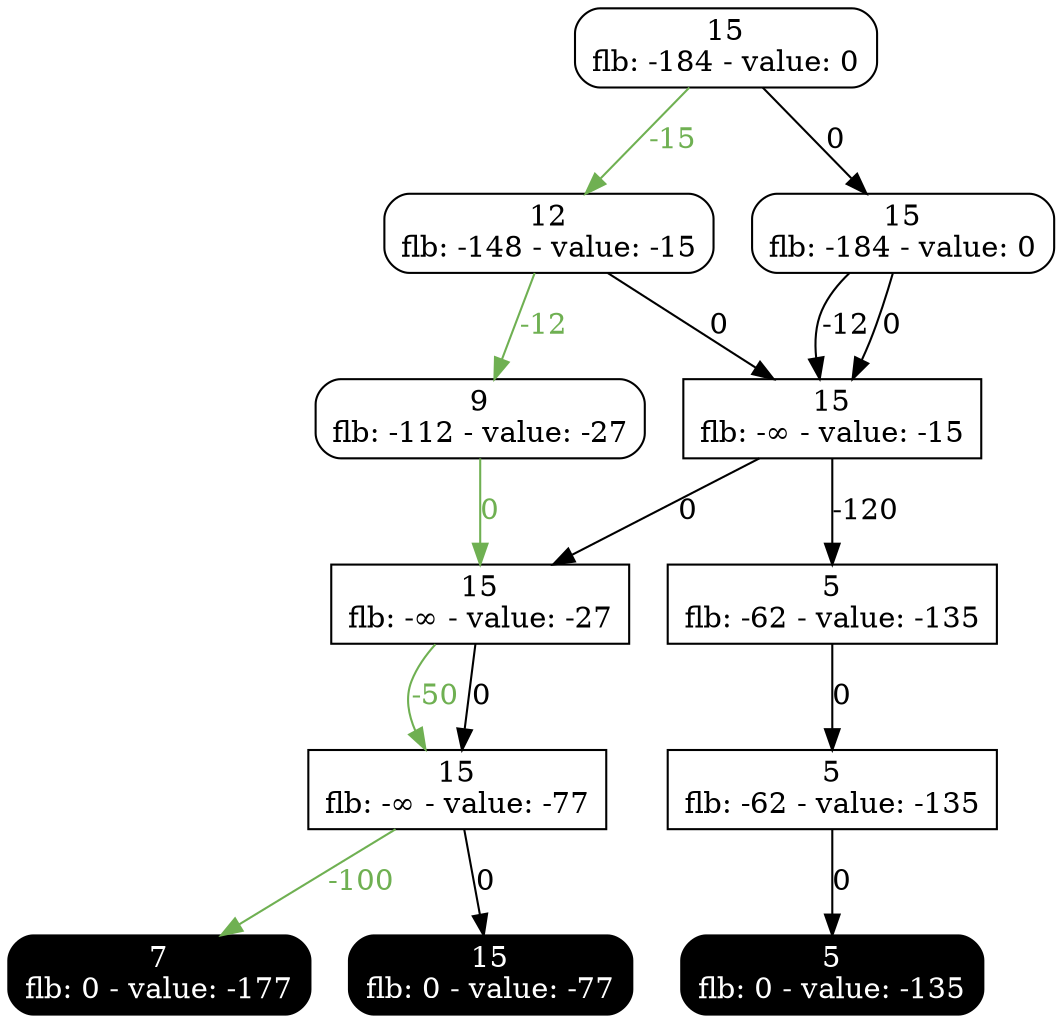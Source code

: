 digraph relaxed{
13 [label="15
flb: -184 - value: 0", style=rounded, shape=rectangle, tooltip="Exact node"];
14 [label="12
flb: -148 - value: -15", style=rounded, shape=rectangle, tooltip="Exact node"];
15 [label="15
flb: -184 - value: 0", style=rounded, shape=rectangle, tooltip="Exact node"];
16 [label="9
flb: -112 - value: -27", style=rounded, shape=rectangle, tooltip="Exact node"];
19 [label="15
flb: -∞ - value: -15", shape=box, tooltip="Relaxed node"];
21 [label="5
flb: -62 - value: -135", shape=box, tooltip="Relaxed node"];
23 [label="15
flb: -∞ - value: -27", shape=box, tooltip="Relaxed node"];
24 [label="5
flb: -62 - value: -135", shape=box, tooltip="Relaxed node"];
27 [label="15
flb: -∞ - value: -77", shape=box, tooltip="Relaxed node"];
28 [label="5
flb: 0 - value: -135", shape=box, tooltip="Relaxed node", style="filled, rounded", shape=rectangle, color=black, fontcolor=white, tooltip="Terminal node"];
29 [label="7
flb: 0 - value: -177", shape=box, tooltip="Relaxed node", style="filled, rounded", shape=rectangle, color=black, fontcolor=white, tooltip="Terminal node"];
30 [label="15
flb: 0 - value: -77", shape=box, tooltip="Relaxed node", style="filled, rounded", shape=rectangle, color=black, fontcolor=white, tooltip="Terminal node"];
14 -> 16 [label=-12, tooltip="Decision: assign 1 to var 1", color="#6fb052", fontcolor="#6fb052"];
16 -> 23 [label=0, tooltip="Decision: assign 0 to var 2", color="#6fb052", fontcolor="#6fb052"];
19 -> 23 [label=0, tooltip="Decision: assign 0 to var 2"];
13 -> 14 [label=-15, tooltip="Decision: assign 1 to var 0", color="#6fb052", fontcolor="#6fb052"];
27 -> 29 [label=-100, tooltip="Decision: assign 1 to var 4", color="#6fb052", fontcolor="#6fb052"];
21 -> 24 [label=0, tooltip="Decision: assign 0 to var 3"];
14 -> 19 [label=0, tooltip="Decision: assign 0 to var 1"];
23 -> 27 [label=-50, tooltip="Decision: assign 1 to var 3", color="#6fb052", fontcolor="#6fb052"];
15 -> 19 [label=-12, tooltip="Decision: assign 1 to var 1"];
13 -> 15 [label=0, tooltip="Decision: assign 0 to var 0"];
15 -> 19 [label=0, tooltip="Decision: assign 0 to var 1"];
23 -> 27 [label=0, tooltip="Decision: assign 0 to var 3"];
24 -> 28 [label=0, tooltip="Decision: assign 0 to var 4"];
27 -> 30 [label=0, tooltip="Decision: assign 0 to var 4"];
19 -> 21 [label=-120, tooltip="Decision: assign 1 to var 2"];
}
